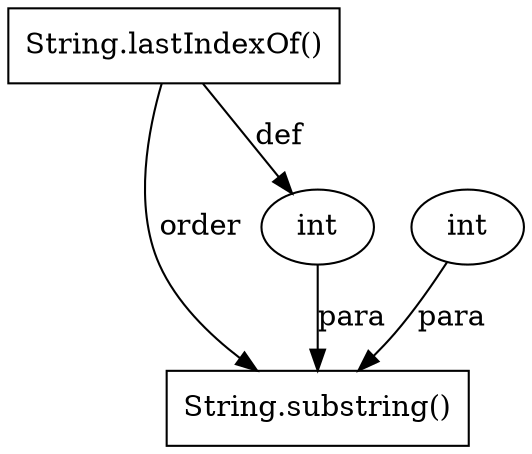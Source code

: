 digraph "9769" {
1 [label="String.substring()" shape=box]
2 [label="int" shape=ellipse]
3 [label="String.lastIndexOf()" shape=box]
4 [label="int" shape=ellipse]
2 -> 1 [label="para"];
3 -> 2 [label="def"];
3 -> 1 [label="order"];
4 -> 1 [label="para"];
}